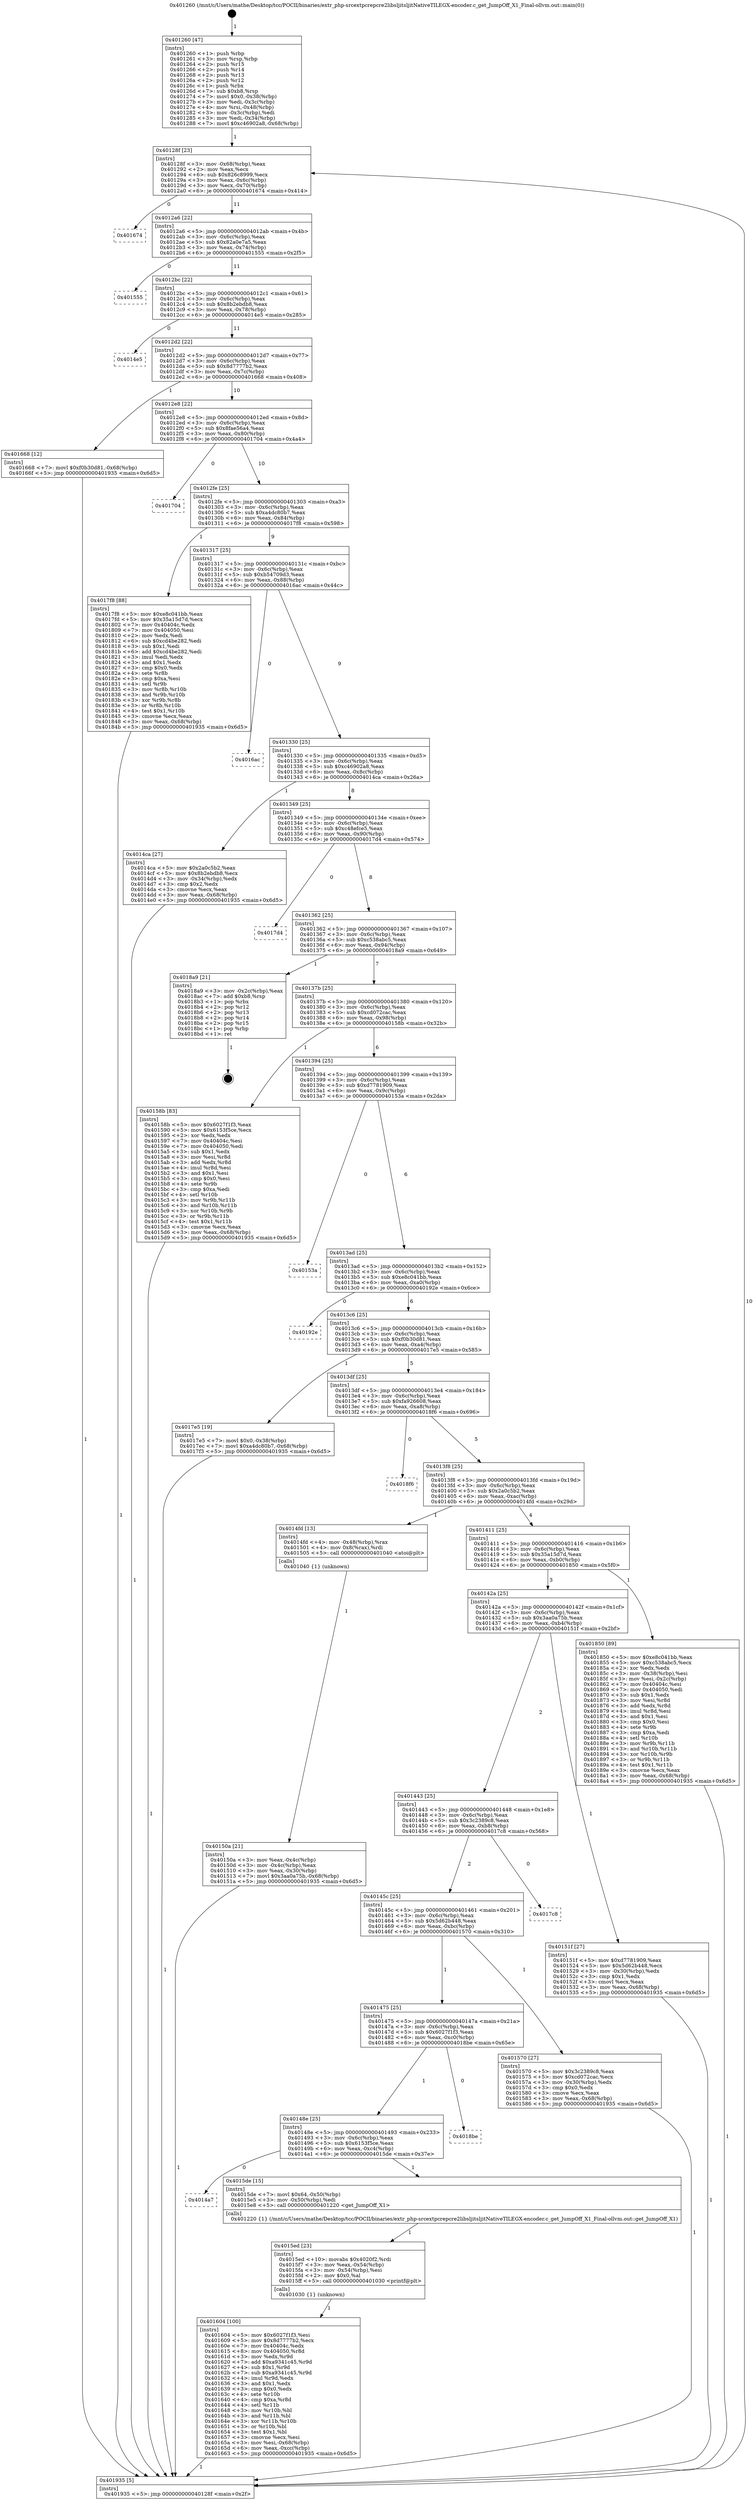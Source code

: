 digraph "0x401260" {
  label = "0x401260 (/mnt/c/Users/mathe/Desktop/tcc/POCII/binaries/extr_php-srcextpcrepcre2libsljitsljitNativeTILEGX-encoder.c_get_JumpOff_X1_Final-ollvm.out::main(0))"
  labelloc = "t"
  node[shape=record]

  Entry [label="",width=0.3,height=0.3,shape=circle,fillcolor=black,style=filled]
  "0x40128f" [label="{
     0x40128f [23]\l
     | [instrs]\l
     &nbsp;&nbsp;0x40128f \<+3\>: mov -0x68(%rbp),%eax\l
     &nbsp;&nbsp;0x401292 \<+2\>: mov %eax,%ecx\l
     &nbsp;&nbsp;0x401294 \<+6\>: sub $0x826c8999,%ecx\l
     &nbsp;&nbsp;0x40129a \<+3\>: mov %eax,-0x6c(%rbp)\l
     &nbsp;&nbsp;0x40129d \<+3\>: mov %ecx,-0x70(%rbp)\l
     &nbsp;&nbsp;0x4012a0 \<+6\>: je 0000000000401674 \<main+0x414\>\l
  }"]
  "0x401674" [label="{
     0x401674\l
  }", style=dashed]
  "0x4012a6" [label="{
     0x4012a6 [22]\l
     | [instrs]\l
     &nbsp;&nbsp;0x4012a6 \<+5\>: jmp 00000000004012ab \<main+0x4b\>\l
     &nbsp;&nbsp;0x4012ab \<+3\>: mov -0x6c(%rbp),%eax\l
     &nbsp;&nbsp;0x4012ae \<+5\>: sub $0x82a0e7a5,%eax\l
     &nbsp;&nbsp;0x4012b3 \<+3\>: mov %eax,-0x74(%rbp)\l
     &nbsp;&nbsp;0x4012b6 \<+6\>: je 0000000000401555 \<main+0x2f5\>\l
  }"]
  Exit [label="",width=0.3,height=0.3,shape=circle,fillcolor=black,style=filled,peripheries=2]
  "0x401555" [label="{
     0x401555\l
  }", style=dashed]
  "0x4012bc" [label="{
     0x4012bc [22]\l
     | [instrs]\l
     &nbsp;&nbsp;0x4012bc \<+5\>: jmp 00000000004012c1 \<main+0x61\>\l
     &nbsp;&nbsp;0x4012c1 \<+3\>: mov -0x6c(%rbp),%eax\l
     &nbsp;&nbsp;0x4012c4 \<+5\>: sub $0x8b2ebdb8,%eax\l
     &nbsp;&nbsp;0x4012c9 \<+3\>: mov %eax,-0x78(%rbp)\l
     &nbsp;&nbsp;0x4012cc \<+6\>: je 00000000004014e5 \<main+0x285\>\l
  }"]
  "0x401604" [label="{
     0x401604 [100]\l
     | [instrs]\l
     &nbsp;&nbsp;0x401604 \<+5\>: mov $0x6027f1f3,%esi\l
     &nbsp;&nbsp;0x401609 \<+5\>: mov $0x8d7777b2,%ecx\l
     &nbsp;&nbsp;0x40160e \<+7\>: mov 0x40404c,%edx\l
     &nbsp;&nbsp;0x401615 \<+8\>: mov 0x404050,%r8d\l
     &nbsp;&nbsp;0x40161d \<+3\>: mov %edx,%r9d\l
     &nbsp;&nbsp;0x401620 \<+7\>: add $0xa9341c45,%r9d\l
     &nbsp;&nbsp;0x401627 \<+4\>: sub $0x1,%r9d\l
     &nbsp;&nbsp;0x40162b \<+7\>: sub $0xa9341c45,%r9d\l
     &nbsp;&nbsp;0x401632 \<+4\>: imul %r9d,%edx\l
     &nbsp;&nbsp;0x401636 \<+3\>: and $0x1,%edx\l
     &nbsp;&nbsp;0x401639 \<+3\>: cmp $0x0,%edx\l
     &nbsp;&nbsp;0x40163c \<+4\>: sete %r10b\l
     &nbsp;&nbsp;0x401640 \<+4\>: cmp $0xa,%r8d\l
     &nbsp;&nbsp;0x401644 \<+4\>: setl %r11b\l
     &nbsp;&nbsp;0x401648 \<+3\>: mov %r10b,%bl\l
     &nbsp;&nbsp;0x40164b \<+3\>: and %r11b,%bl\l
     &nbsp;&nbsp;0x40164e \<+3\>: xor %r11b,%r10b\l
     &nbsp;&nbsp;0x401651 \<+3\>: or %r10b,%bl\l
     &nbsp;&nbsp;0x401654 \<+3\>: test $0x1,%bl\l
     &nbsp;&nbsp;0x401657 \<+3\>: cmovne %ecx,%esi\l
     &nbsp;&nbsp;0x40165a \<+3\>: mov %esi,-0x68(%rbp)\l
     &nbsp;&nbsp;0x40165d \<+6\>: mov %eax,-0xcc(%rbp)\l
     &nbsp;&nbsp;0x401663 \<+5\>: jmp 0000000000401935 \<main+0x6d5\>\l
  }"]
  "0x4014e5" [label="{
     0x4014e5\l
  }", style=dashed]
  "0x4012d2" [label="{
     0x4012d2 [22]\l
     | [instrs]\l
     &nbsp;&nbsp;0x4012d2 \<+5\>: jmp 00000000004012d7 \<main+0x77\>\l
     &nbsp;&nbsp;0x4012d7 \<+3\>: mov -0x6c(%rbp),%eax\l
     &nbsp;&nbsp;0x4012da \<+5\>: sub $0x8d7777b2,%eax\l
     &nbsp;&nbsp;0x4012df \<+3\>: mov %eax,-0x7c(%rbp)\l
     &nbsp;&nbsp;0x4012e2 \<+6\>: je 0000000000401668 \<main+0x408\>\l
  }"]
  "0x4015ed" [label="{
     0x4015ed [23]\l
     | [instrs]\l
     &nbsp;&nbsp;0x4015ed \<+10\>: movabs $0x4020f2,%rdi\l
     &nbsp;&nbsp;0x4015f7 \<+3\>: mov %eax,-0x54(%rbp)\l
     &nbsp;&nbsp;0x4015fa \<+3\>: mov -0x54(%rbp),%esi\l
     &nbsp;&nbsp;0x4015fd \<+2\>: mov $0x0,%al\l
     &nbsp;&nbsp;0x4015ff \<+5\>: call 0000000000401030 \<printf@plt\>\l
     | [calls]\l
     &nbsp;&nbsp;0x401030 \{1\} (unknown)\l
  }"]
  "0x401668" [label="{
     0x401668 [12]\l
     | [instrs]\l
     &nbsp;&nbsp;0x401668 \<+7\>: movl $0xf0b30d81,-0x68(%rbp)\l
     &nbsp;&nbsp;0x40166f \<+5\>: jmp 0000000000401935 \<main+0x6d5\>\l
  }"]
  "0x4012e8" [label="{
     0x4012e8 [22]\l
     | [instrs]\l
     &nbsp;&nbsp;0x4012e8 \<+5\>: jmp 00000000004012ed \<main+0x8d\>\l
     &nbsp;&nbsp;0x4012ed \<+3\>: mov -0x6c(%rbp),%eax\l
     &nbsp;&nbsp;0x4012f0 \<+5\>: sub $0x8fae56a4,%eax\l
     &nbsp;&nbsp;0x4012f5 \<+3\>: mov %eax,-0x80(%rbp)\l
     &nbsp;&nbsp;0x4012f8 \<+6\>: je 0000000000401704 \<main+0x4a4\>\l
  }"]
  "0x4014a7" [label="{
     0x4014a7\l
  }", style=dashed]
  "0x401704" [label="{
     0x401704\l
  }", style=dashed]
  "0x4012fe" [label="{
     0x4012fe [25]\l
     | [instrs]\l
     &nbsp;&nbsp;0x4012fe \<+5\>: jmp 0000000000401303 \<main+0xa3\>\l
     &nbsp;&nbsp;0x401303 \<+3\>: mov -0x6c(%rbp),%eax\l
     &nbsp;&nbsp;0x401306 \<+5\>: sub $0xa4dc80b7,%eax\l
     &nbsp;&nbsp;0x40130b \<+6\>: mov %eax,-0x84(%rbp)\l
     &nbsp;&nbsp;0x401311 \<+6\>: je 00000000004017f8 \<main+0x598\>\l
  }"]
  "0x4015de" [label="{
     0x4015de [15]\l
     | [instrs]\l
     &nbsp;&nbsp;0x4015de \<+7\>: movl $0x64,-0x50(%rbp)\l
     &nbsp;&nbsp;0x4015e5 \<+3\>: mov -0x50(%rbp),%edi\l
     &nbsp;&nbsp;0x4015e8 \<+5\>: call 0000000000401220 \<get_JumpOff_X1\>\l
     | [calls]\l
     &nbsp;&nbsp;0x401220 \{1\} (/mnt/c/Users/mathe/Desktop/tcc/POCII/binaries/extr_php-srcextpcrepcre2libsljitsljitNativeTILEGX-encoder.c_get_JumpOff_X1_Final-ollvm.out::get_JumpOff_X1)\l
  }"]
  "0x4017f8" [label="{
     0x4017f8 [88]\l
     | [instrs]\l
     &nbsp;&nbsp;0x4017f8 \<+5\>: mov $0xe8c041bb,%eax\l
     &nbsp;&nbsp;0x4017fd \<+5\>: mov $0x35a15d7d,%ecx\l
     &nbsp;&nbsp;0x401802 \<+7\>: mov 0x40404c,%edx\l
     &nbsp;&nbsp;0x401809 \<+7\>: mov 0x404050,%esi\l
     &nbsp;&nbsp;0x401810 \<+2\>: mov %edx,%edi\l
     &nbsp;&nbsp;0x401812 \<+6\>: sub $0xcd4be282,%edi\l
     &nbsp;&nbsp;0x401818 \<+3\>: sub $0x1,%edi\l
     &nbsp;&nbsp;0x40181b \<+6\>: add $0xcd4be282,%edi\l
     &nbsp;&nbsp;0x401821 \<+3\>: imul %edi,%edx\l
     &nbsp;&nbsp;0x401824 \<+3\>: and $0x1,%edx\l
     &nbsp;&nbsp;0x401827 \<+3\>: cmp $0x0,%edx\l
     &nbsp;&nbsp;0x40182a \<+4\>: sete %r8b\l
     &nbsp;&nbsp;0x40182e \<+3\>: cmp $0xa,%esi\l
     &nbsp;&nbsp;0x401831 \<+4\>: setl %r9b\l
     &nbsp;&nbsp;0x401835 \<+3\>: mov %r8b,%r10b\l
     &nbsp;&nbsp;0x401838 \<+3\>: and %r9b,%r10b\l
     &nbsp;&nbsp;0x40183b \<+3\>: xor %r9b,%r8b\l
     &nbsp;&nbsp;0x40183e \<+3\>: or %r8b,%r10b\l
     &nbsp;&nbsp;0x401841 \<+4\>: test $0x1,%r10b\l
     &nbsp;&nbsp;0x401845 \<+3\>: cmovne %ecx,%eax\l
     &nbsp;&nbsp;0x401848 \<+3\>: mov %eax,-0x68(%rbp)\l
     &nbsp;&nbsp;0x40184b \<+5\>: jmp 0000000000401935 \<main+0x6d5\>\l
  }"]
  "0x401317" [label="{
     0x401317 [25]\l
     | [instrs]\l
     &nbsp;&nbsp;0x401317 \<+5\>: jmp 000000000040131c \<main+0xbc\>\l
     &nbsp;&nbsp;0x40131c \<+3\>: mov -0x6c(%rbp),%eax\l
     &nbsp;&nbsp;0x40131f \<+5\>: sub $0xb54709d3,%eax\l
     &nbsp;&nbsp;0x401324 \<+6\>: mov %eax,-0x88(%rbp)\l
     &nbsp;&nbsp;0x40132a \<+6\>: je 00000000004016ac \<main+0x44c\>\l
  }"]
  "0x40148e" [label="{
     0x40148e [25]\l
     | [instrs]\l
     &nbsp;&nbsp;0x40148e \<+5\>: jmp 0000000000401493 \<main+0x233\>\l
     &nbsp;&nbsp;0x401493 \<+3\>: mov -0x6c(%rbp),%eax\l
     &nbsp;&nbsp;0x401496 \<+5\>: sub $0x6153f5ce,%eax\l
     &nbsp;&nbsp;0x40149b \<+6\>: mov %eax,-0xc4(%rbp)\l
     &nbsp;&nbsp;0x4014a1 \<+6\>: je 00000000004015de \<main+0x37e\>\l
  }"]
  "0x4016ac" [label="{
     0x4016ac\l
  }", style=dashed]
  "0x401330" [label="{
     0x401330 [25]\l
     | [instrs]\l
     &nbsp;&nbsp;0x401330 \<+5\>: jmp 0000000000401335 \<main+0xd5\>\l
     &nbsp;&nbsp;0x401335 \<+3\>: mov -0x6c(%rbp),%eax\l
     &nbsp;&nbsp;0x401338 \<+5\>: sub $0xc46902a8,%eax\l
     &nbsp;&nbsp;0x40133d \<+6\>: mov %eax,-0x8c(%rbp)\l
     &nbsp;&nbsp;0x401343 \<+6\>: je 00000000004014ca \<main+0x26a\>\l
  }"]
  "0x4018be" [label="{
     0x4018be\l
  }", style=dashed]
  "0x4014ca" [label="{
     0x4014ca [27]\l
     | [instrs]\l
     &nbsp;&nbsp;0x4014ca \<+5\>: mov $0x2a0c5b2,%eax\l
     &nbsp;&nbsp;0x4014cf \<+5\>: mov $0x8b2ebdb8,%ecx\l
     &nbsp;&nbsp;0x4014d4 \<+3\>: mov -0x34(%rbp),%edx\l
     &nbsp;&nbsp;0x4014d7 \<+3\>: cmp $0x2,%edx\l
     &nbsp;&nbsp;0x4014da \<+3\>: cmovne %ecx,%eax\l
     &nbsp;&nbsp;0x4014dd \<+3\>: mov %eax,-0x68(%rbp)\l
     &nbsp;&nbsp;0x4014e0 \<+5\>: jmp 0000000000401935 \<main+0x6d5\>\l
  }"]
  "0x401349" [label="{
     0x401349 [25]\l
     | [instrs]\l
     &nbsp;&nbsp;0x401349 \<+5\>: jmp 000000000040134e \<main+0xee\>\l
     &nbsp;&nbsp;0x40134e \<+3\>: mov -0x6c(%rbp),%eax\l
     &nbsp;&nbsp;0x401351 \<+5\>: sub $0xc48efce5,%eax\l
     &nbsp;&nbsp;0x401356 \<+6\>: mov %eax,-0x90(%rbp)\l
     &nbsp;&nbsp;0x40135c \<+6\>: je 00000000004017d4 \<main+0x574\>\l
  }"]
  "0x401935" [label="{
     0x401935 [5]\l
     | [instrs]\l
     &nbsp;&nbsp;0x401935 \<+5\>: jmp 000000000040128f \<main+0x2f\>\l
  }"]
  "0x401260" [label="{
     0x401260 [47]\l
     | [instrs]\l
     &nbsp;&nbsp;0x401260 \<+1\>: push %rbp\l
     &nbsp;&nbsp;0x401261 \<+3\>: mov %rsp,%rbp\l
     &nbsp;&nbsp;0x401264 \<+2\>: push %r15\l
     &nbsp;&nbsp;0x401266 \<+2\>: push %r14\l
     &nbsp;&nbsp;0x401268 \<+2\>: push %r13\l
     &nbsp;&nbsp;0x40126a \<+2\>: push %r12\l
     &nbsp;&nbsp;0x40126c \<+1\>: push %rbx\l
     &nbsp;&nbsp;0x40126d \<+7\>: sub $0xb8,%rsp\l
     &nbsp;&nbsp;0x401274 \<+7\>: movl $0x0,-0x38(%rbp)\l
     &nbsp;&nbsp;0x40127b \<+3\>: mov %edi,-0x3c(%rbp)\l
     &nbsp;&nbsp;0x40127e \<+4\>: mov %rsi,-0x48(%rbp)\l
     &nbsp;&nbsp;0x401282 \<+3\>: mov -0x3c(%rbp),%edi\l
     &nbsp;&nbsp;0x401285 \<+3\>: mov %edi,-0x34(%rbp)\l
     &nbsp;&nbsp;0x401288 \<+7\>: movl $0xc46902a8,-0x68(%rbp)\l
  }"]
  "0x401475" [label="{
     0x401475 [25]\l
     | [instrs]\l
     &nbsp;&nbsp;0x401475 \<+5\>: jmp 000000000040147a \<main+0x21a\>\l
     &nbsp;&nbsp;0x40147a \<+3\>: mov -0x6c(%rbp),%eax\l
     &nbsp;&nbsp;0x40147d \<+5\>: sub $0x6027f1f3,%eax\l
     &nbsp;&nbsp;0x401482 \<+6\>: mov %eax,-0xc0(%rbp)\l
     &nbsp;&nbsp;0x401488 \<+6\>: je 00000000004018be \<main+0x65e\>\l
  }"]
  "0x4017d4" [label="{
     0x4017d4\l
  }", style=dashed]
  "0x401362" [label="{
     0x401362 [25]\l
     | [instrs]\l
     &nbsp;&nbsp;0x401362 \<+5\>: jmp 0000000000401367 \<main+0x107\>\l
     &nbsp;&nbsp;0x401367 \<+3\>: mov -0x6c(%rbp),%eax\l
     &nbsp;&nbsp;0x40136a \<+5\>: sub $0xc538abc5,%eax\l
     &nbsp;&nbsp;0x40136f \<+6\>: mov %eax,-0x94(%rbp)\l
     &nbsp;&nbsp;0x401375 \<+6\>: je 00000000004018a9 \<main+0x649\>\l
  }"]
  "0x401570" [label="{
     0x401570 [27]\l
     | [instrs]\l
     &nbsp;&nbsp;0x401570 \<+5\>: mov $0x3c2389c8,%eax\l
     &nbsp;&nbsp;0x401575 \<+5\>: mov $0xcd072cac,%ecx\l
     &nbsp;&nbsp;0x40157a \<+3\>: mov -0x30(%rbp),%edx\l
     &nbsp;&nbsp;0x40157d \<+3\>: cmp $0x0,%edx\l
     &nbsp;&nbsp;0x401580 \<+3\>: cmove %ecx,%eax\l
     &nbsp;&nbsp;0x401583 \<+3\>: mov %eax,-0x68(%rbp)\l
     &nbsp;&nbsp;0x401586 \<+5\>: jmp 0000000000401935 \<main+0x6d5\>\l
  }"]
  "0x4018a9" [label="{
     0x4018a9 [21]\l
     | [instrs]\l
     &nbsp;&nbsp;0x4018a9 \<+3\>: mov -0x2c(%rbp),%eax\l
     &nbsp;&nbsp;0x4018ac \<+7\>: add $0xb8,%rsp\l
     &nbsp;&nbsp;0x4018b3 \<+1\>: pop %rbx\l
     &nbsp;&nbsp;0x4018b4 \<+2\>: pop %r12\l
     &nbsp;&nbsp;0x4018b6 \<+2\>: pop %r13\l
     &nbsp;&nbsp;0x4018b8 \<+2\>: pop %r14\l
     &nbsp;&nbsp;0x4018ba \<+2\>: pop %r15\l
     &nbsp;&nbsp;0x4018bc \<+1\>: pop %rbp\l
     &nbsp;&nbsp;0x4018bd \<+1\>: ret\l
  }"]
  "0x40137b" [label="{
     0x40137b [25]\l
     | [instrs]\l
     &nbsp;&nbsp;0x40137b \<+5\>: jmp 0000000000401380 \<main+0x120\>\l
     &nbsp;&nbsp;0x401380 \<+3\>: mov -0x6c(%rbp),%eax\l
     &nbsp;&nbsp;0x401383 \<+5\>: sub $0xcd072cac,%eax\l
     &nbsp;&nbsp;0x401388 \<+6\>: mov %eax,-0x98(%rbp)\l
     &nbsp;&nbsp;0x40138e \<+6\>: je 000000000040158b \<main+0x32b\>\l
  }"]
  "0x40145c" [label="{
     0x40145c [25]\l
     | [instrs]\l
     &nbsp;&nbsp;0x40145c \<+5\>: jmp 0000000000401461 \<main+0x201\>\l
     &nbsp;&nbsp;0x401461 \<+3\>: mov -0x6c(%rbp),%eax\l
     &nbsp;&nbsp;0x401464 \<+5\>: sub $0x5d62b448,%eax\l
     &nbsp;&nbsp;0x401469 \<+6\>: mov %eax,-0xbc(%rbp)\l
     &nbsp;&nbsp;0x40146f \<+6\>: je 0000000000401570 \<main+0x310\>\l
  }"]
  "0x40158b" [label="{
     0x40158b [83]\l
     | [instrs]\l
     &nbsp;&nbsp;0x40158b \<+5\>: mov $0x6027f1f3,%eax\l
     &nbsp;&nbsp;0x401590 \<+5\>: mov $0x6153f5ce,%ecx\l
     &nbsp;&nbsp;0x401595 \<+2\>: xor %edx,%edx\l
     &nbsp;&nbsp;0x401597 \<+7\>: mov 0x40404c,%esi\l
     &nbsp;&nbsp;0x40159e \<+7\>: mov 0x404050,%edi\l
     &nbsp;&nbsp;0x4015a5 \<+3\>: sub $0x1,%edx\l
     &nbsp;&nbsp;0x4015a8 \<+3\>: mov %esi,%r8d\l
     &nbsp;&nbsp;0x4015ab \<+3\>: add %edx,%r8d\l
     &nbsp;&nbsp;0x4015ae \<+4\>: imul %r8d,%esi\l
     &nbsp;&nbsp;0x4015b2 \<+3\>: and $0x1,%esi\l
     &nbsp;&nbsp;0x4015b5 \<+3\>: cmp $0x0,%esi\l
     &nbsp;&nbsp;0x4015b8 \<+4\>: sete %r9b\l
     &nbsp;&nbsp;0x4015bc \<+3\>: cmp $0xa,%edi\l
     &nbsp;&nbsp;0x4015bf \<+4\>: setl %r10b\l
     &nbsp;&nbsp;0x4015c3 \<+3\>: mov %r9b,%r11b\l
     &nbsp;&nbsp;0x4015c6 \<+3\>: and %r10b,%r11b\l
     &nbsp;&nbsp;0x4015c9 \<+3\>: xor %r10b,%r9b\l
     &nbsp;&nbsp;0x4015cc \<+3\>: or %r9b,%r11b\l
     &nbsp;&nbsp;0x4015cf \<+4\>: test $0x1,%r11b\l
     &nbsp;&nbsp;0x4015d3 \<+3\>: cmovne %ecx,%eax\l
     &nbsp;&nbsp;0x4015d6 \<+3\>: mov %eax,-0x68(%rbp)\l
     &nbsp;&nbsp;0x4015d9 \<+5\>: jmp 0000000000401935 \<main+0x6d5\>\l
  }"]
  "0x401394" [label="{
     0x401394 [25]\l
     | [instrs]\l
     &nbsp;&nbsp;0x401394 \<+5\>: jmp 0000000000401399 \<main+0x139\>\l
     &nbsp;&nbsp;0x401399 \<+3\>: mov -0x6c(%rbp),%eax\l
     &nbsp;&nbsp;0x40139c \<+5\>: sub $0xd7781909,%eax\l
     &nbsp;&nbsp;0x4013a1 \<+6\>: mov %eax,-0x9c(%rbp)\l
     &nbsp;&nbsp;0x4013a7 \<+6\>: je 000000000040153a \<main+0x2da\>\l
  }"]
  "0x4017c8" [label="{
     0x4017c8\l
  }", style=dashed]
  "0x40153a" [label="{
     0x40153a\l
  }", style=dashed]
  "0x4013ad" [label="{
     0x4013ad [25]\l
     | [instrs]\l
     &nbsp;&nbsp;0x4013ad \<+5\>: jmp 00000000004013b2 \<main+0x152\>\l
     &nbsp;&nbsp;0x4013b2 \<+3\>: mov -0x6c(%rbp),%eax\l
     &nbsp;&nbsp;0x4013b5 \<+5\>: sub $0xe8c041bb,%eax\l
     &nbsp;&nbsp;0x4013ba \<+6\>: mov %eax,-0xa0(%rbp)\l
     &nbsp;&nbsp;0x4013c0 \<+6\>: je 000000000040192e \<main+0x6ce\>\l
  }"]
  "0x401443" [label="{
     0x401443 [25]\l
     | [instrs]\l
     &nbsp;&nbsp;0x401443 \<+5\>: jmp 0000000000401448 \<main+0x1e8\>\l
     &nbsp;&nbsp;0x401448 \<+3\>: mov -0x6c(%rbp),%eax\l
     &nbsp;&nbsp;0x40144b \<+5\>: sub $0x3c2389c8,%eax\l
     &nbsp;&nbsp;0x401450 \<+6\>: mov %eax,-0xb8(%rbp)\l
     &nbsp;&nbsp;0x401456 \<+6\>: je 00000000004017c8 \<main+0x568\>\l
  }"]
  "0x40192e" [label="{
     0x40192e\l
  }", style=dashed]
  "0x4013c6" [label="{
     0x4013c6 [25]\l
     | [instrs]\l
     &nbsp;&nbsp;0x4013c6 \<+5\>: jmp 00000000004013cb \<main+0x16b\>\l
     &nbsp;&nbsp;0x4013cb \<+3\>: mov -0x6c(%rbp),%eax\l
     &nbsp;&nbsp;0x4013ce \<+5\>: sub $0xf0b30d81,%eax\l
     &nbsp;&nbsp;0x4013d3 \<+6\>: mov %eax,-0xa4(%rbp)\l
     &nbsp;&nbsp;0x4013d9 \<+6\>: je 00000000004017e5 \<main+0x585\>\l
  }"]
  "0x40151f" [label="{
     0x40151f [27]\l
     | [instrs]\l
     &nbsp;&nbsp;0x40151f \<+5\>: mov $0xd7781909,%eax\l
     &nbsp;&nbsp;0x401524 \<+5\>: mov $0x5d62b448,%ecx\l
     &nbsp;&nbsp;0x401529 \<+3\>: mov -0x30(%rbp),%edx\l
     &nbsp;&nbsp;0x40152c \<+3\>: cmp $0x1,%edx\l
     &nbsp;&nbsp;0x40152f \<+3\>: cmovl %ecx,%eax\l
     &nbsp;&nbsp;0x401532 \<+3\>: mov %eax,-0x68(%rbp)\l
     &nbsp;&nbsp;0x401535 \<+5\>: jmp 0000000000401935 \<main+0x6d5\>\l
  }"]
  "0x4017e5" [label="{
     0x4017e5 [19]\l
     | [instrs]\l
     &nbsp;&nbsp;0x4017e5 \<+7\>: movl $0x0,-0x38(%rbp)\l
     &nbsp;&nbsp;0x4017ec \<+7\>: movl $0xa4dc80b7,-0x68(%rbp)\l
     &nbsp;&nbsp;0x4017f3 \<+5\>: jmp 0000000000401935 \<main+0x6d5\>\l
  }"]
  "0x4013df" [label="{
     0x4013df [25]\l
     | [instrs]\l
     &nbsp;&nbsp;0x4013df \<+5\>: jmp 00000000004013e4 \<main+0x184\>\l
     &nbsp;&nbsp;0x4013e4 \<+3\>: mov -0x6c(%rbp),%eax\l
     &nbsp;&nbsp;0x4013e7 \<+5\>: sub $0xfa926608,%eax\l
     &nbsp;&nbsp;0x4013ec \<+6\>: mov %eax,-0xa8(%rbp)\l
     &nbsp;&nbsp;0x4013f2 \<+6\>: je 00000000004018f6 \<main+0x696\>\l
  }"]
  "0x40142a" [label="{
     0x40142a [25]\l
     | [instrs]\l
     &nbsp;&nbsp;0x40142a \<+5\>: jmp 000000000040142f \<main+0x1cf\>\l
     &nbsp;&nbsp;0x40142f \<+3\>: mov -0x6c(%rbp),%eax\l
     &nbsp;&nbsp;0x401432 \<+5\>: sub $0x3aa0a75b,%eax\l
     &nbsp;&nbsp;0x401437 \<+6\>: mov %eax,-0xb4(%rbp)\l
     &nbsp;&nbsp;0x40143d \<+6\>: je 000000000040151f \<main+0x2bf\>\l
  }"]
  "0x4018f6" [label="{
     0x4018f6\l
  }", style=dashed]
  "0x4013f8" [label="{
     0x4013f8 [25]\l
     | [instrs]\l
     &nbsp;&nbsp;0x4013f8 \<+5\>: jmp 00000000004013fd \<main+0x19d\>\l
     &nbsp;&nbsp;0x4013fd \<+3\>: mov -0x6c(%rbp),%eax\l
     &nbsp;&nbsp;0x401400 \<+5\>: sub $0x2a0c5b2,%eax\l
     &nbsp;&nbsp;0x401405 \<+6\>: mov %eax,-0xac(%rbp)\l
     &nbsp;&nbsp;0x40140b \<+6\>: je 00000000004014fd \<main+0x29d\>\l
  }"]
  "0x401850" [label="{
     0x401850 [89]\l
     | [instrs]\l
     &nbsp;&nbsp;0x401850 \<+5\>: mov $0xe8c041bb,%eax\l
     &nbsp;&nbsp;0x401855 \<+5\>: mov $0xc538abc5,%ecx\l
     &nbsp;&nbsp;0x40185a \<+2\>: xor %edx,%edx\l
     &nbsp;&nbsp;0x40185c \<+3\>: mov -0x38(%rbp),%esi\l
     &nbsp;&nbsp;0x40185f \<+3\>: mov %esi,-0x2c(%rbp)\l
     &nbsp;&nbsp;0x401862 \<+7\>: mov 0x40404c,%esi\l
     &nbsp;&nbsp;0x401869 \<+7\>: mov 0x404050,%edi\l
     &nbsp;&nbsp;0x401870 \<+3\>: sub $0x1,%edx\l
     &nbsp;&nbsp;0x401873 \<+3\>: mov %esi,%r8d\l
     &nbsp;&nbsp;0x401876 \<+3\>: add %edx,%r8d\l
     &nbsp;&nbsp;0x401879 \<+4\>: imul %r8d,%esi\l
     &nbsp;&nbsp;0x40187d \<+3\>: and $0x1,%esi\l
     &nbsp;&nbsp;0x401880 \<+3\>: cmp $0x0,%esi\l
     &nbsp;&nbsp;0x401883 \<+4\>: sete %r9b\l
     &nbsp;&nbsp;0x401887 \<+3\>: cmp $0xa,%edi\l
     &nbsp;&nbsp;0x40188a \<+4\>: setl %r10b\l
     &nbsp;&nbsp;0x40188e \<+3\>: mov %r9b,%r11b\l
     &nbsp;&nbsp;0x401891 \<+3\>: and %r10b,%r11b\l
     &nbsp;&nbsp;0x401894 \<+3\>: xor %r10b,%r9b\l
     &nbsp;&nbsp;0x401897 \<+3\>: or %r9b,%r11b\l
     &nbsp;&nbsp;0x40189a \<+4\>: test $0x1,%r11b\l
     &nbsp;&nbsp;0x40189e \<+3\>: cmovne %ecx,%eax\l
     &nbsp;&nbsp;0x4018a1 \<+3\>: mov %eax,-0x68(%rbp)\l
     &nbsp;&nbsp;0x4018a4 \<+5\>: jmp 0000000000401935 \<main+0x6d5\>\l
  }"]
  "0x4014fd" [label="{
     0x4014fd [13]\l
     | [instrs]\l
     &nbsp;&nbsp;0x4014fd \<+4\>: mov -0x48(%rbp),%rax\l
     &nbsp;&nbsp;0x401501 \<+4\>: mov 0x8(%rax),%rdi\l
     &nbsp;&nbsp;0x401505 \<+5\>: call 0000000000401040 \<atoi@plt\>\l
     | [calls]\l
     &nbsp;&nbsp;0x401040 \{1\} (unknown)\l
  }"]
  "0x401411" [label="{
     0x401411 [25]\l
     | [instrs]\l
     &nbsp;&nbsp;0x401411 \<+5\>: jmp 0000000000401416 \<main+0x1b6\>\l
     &nbsp;&nbsp;0x401416 \<+3\>: mov -0x6c(%rbp),%eax\l
     &nbsp;&nbsp;0x401419 \<+5\>: sub $0x35a15d7d,%eax\l
     &nbsp;&nbsp;0x40141e \<+6\>: mov %eax,-0xb0(%rbp)\l
     &nbsp;&nbsp;0x401424 \<+6\>: je 0000000000401850 \<main+0x5f0\>\l
  }"]
  "0x40150a" [label="{
     0x40150a [21]\l
     | [instrs]\l
     &nbsp;&nbsp;0x40150a \<+3\>: mov %eax,-0x4c(%rbp)\l
     &nbsp;&nbsp;0x40150d \<+3\>: mov -0x4c(%rbp),%eax\l
     &nbsp;&nbsp;0x401510 \<+3\>: mov %eax,-0x30(%rbp)\l
     &nbsp;&nbsp;0x401513 \<+7\>: movl $0x3aa0a75b,-0x68(%rbp)\l
     &nbsp;&nbsp;0x40151a \<+5\>: jmp 0000000000401935 \<main+0x6d5\>\l
  }"]
  Entry -> "0x401260" [label=" 1"]
  "0x40128f" -> "0x401674" [label=" 0"]
  "0x40128f" -> "0x4012a6" [label=" 11"]
  "0x4018a9" -> Exit [label=" 1"]
  "0x4012a6" -> "0x401555" [label=" 0"]
  "0x4012a6" -> "0x4012bc" [label=" 11"]
  "0x401850" -> "0x401935" [label=" 1"]
  "0x4012bc" -> "0x4014e5" [label=" 0"]
  "0x4012bc" -> "0x4012d2" [label=" 11"]
  "0x4017f8" -> "0x401935" [label=" 1"]
  "0x4012d2" -> "0x401668" [label=" 1"]
  "0x4012d2" -> "0x4012e8" [label=" 10"]
  "0x4017e5" -> "0x401935" [label=" 1"]
  "0x4012e8" -> "0x401704" [label=" 0"]
  "0x4012e8" -> "0x4012fe" [label=" 10"]
  "0x401668" -> "0x401935" [label=" 1"]
  "0x4012fe" -> "0x4017f8" [label=" 1"]
  "0x4012fe" -> "0x401317" [label=" 9"]
  "0x401604" -> "0x401935" [label=" 1"]
  "0x401317" -> "0x4016ac" [label=" 0"]
  "0x401317" -> "0x401330" [label=" 9"]
  "0x4015de" -> "0x4015ed" [label=" 1"]
  "0x401330" -> "0x4014ca" [label=" 1"]
  "0x401330" -> "0x401349" [label=" 8"]
  "0x4014ca" -> "0x401935" [label=" 1"]
  "0x401260" -> "0x40128f" [label=" 1"]
  "0x401935" -> "0x40128f" [label=" 10"]
  "0x40148e" -> "0x4014a7" [label=" 0"]
  "0x401349" -> "0x4017d4" [label=" 0"]
  "0x401349" -> "0x401362" [label=" 8"]
  "0x4015ed" -> "0x401604" [label=" 1"]
  "0x401362" -> "0x4018a9" [label=" 1"]
  "0x401362" -> "0x40137b" [label=" 7"]
  "0x401475" -> "0x40148e" [label=" 1"]
  "0x40137b" -> "0x40158b" [label=" 1"]
  "0x40137b" -> "0x401394" [label=" 6"]
  "0x40148e" -> "0x4015de" [label=" 1"]
  "0x401394" -> "0x40153a" [label=" 0"]
  "0x401394" -> "0x4013ad" [label=" 6"]
  "0x40158b" -> "0x401935" [label=" 1"]
  "0x4013ad" -> "0x40192e" [label=" 0"]
  "0x4013ad" -> "0x4013c6" [label=" 6"]
  "0x40145c" -> "0x401475" [label=" 1"]
  "0x4013c6" -> "0x4017e5" [label=" 1"]
  "0x4013c6" -> "0x4013df" [label=" 5"]
  "0x40145c" -> "0x401570" [label=" 1"]
  "0x4013df" -> "0x4018f6" [label=" 0"]
  "0x4013df" -> "0x4013f8" [label=" 5"]
  "0x401443" -> "0x40145c" [label=" 2"]
  "0x4013f8" -> "0x4014fd" [label=" 1"]
  "0x4013f8" -> "0x401411" [label=" 4"]
  "0x4014fd" -> "0x40150a" [label=" 1"]
  "0x40150a" -> "0x401935" [label=" 1"]
  "0x401443" -> "0x4017c8" [label=" 0"]
  "0x401411" -> "0x401850" [label=" 1"]
  "0x401411" -> "0x40142a" [label=" 3"]
  "0x401475" -> "0x4018be" [label=" 0"]
  "0x40142a" -> "0x40151f" [label=" 1"]
  "0x40142a" -> "0x401443" [label=" 2"]
  "0x40151f" -> "0x401935" [label=" 1"]
  "0x401570" -> "0x401935" [label=" 1"]
}
